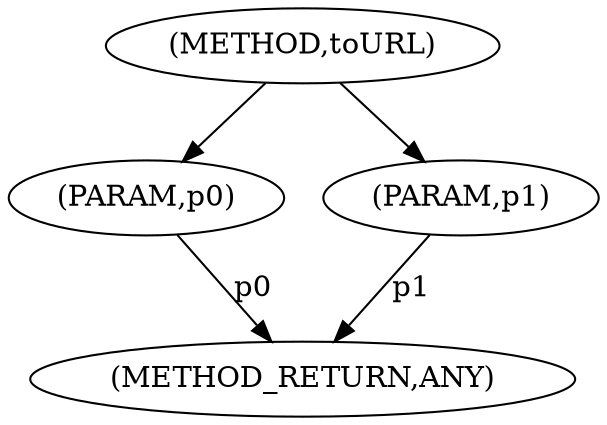 digraph "toURL" {  
"170" [label = <(METHOD,toURL)> ]
"174" [label = <(METHOD_RETURN,ANY)> ]
"171" [label = <(PARAM,p0)> ]
"172" [label = <(PARAM,p1)> ]
  "171" -> "174"  [ label = "p0"] 
  "172" -> "174"  [ label = "p1"] 
  "170" -> "171" 
  "170" -> "172" 
}
